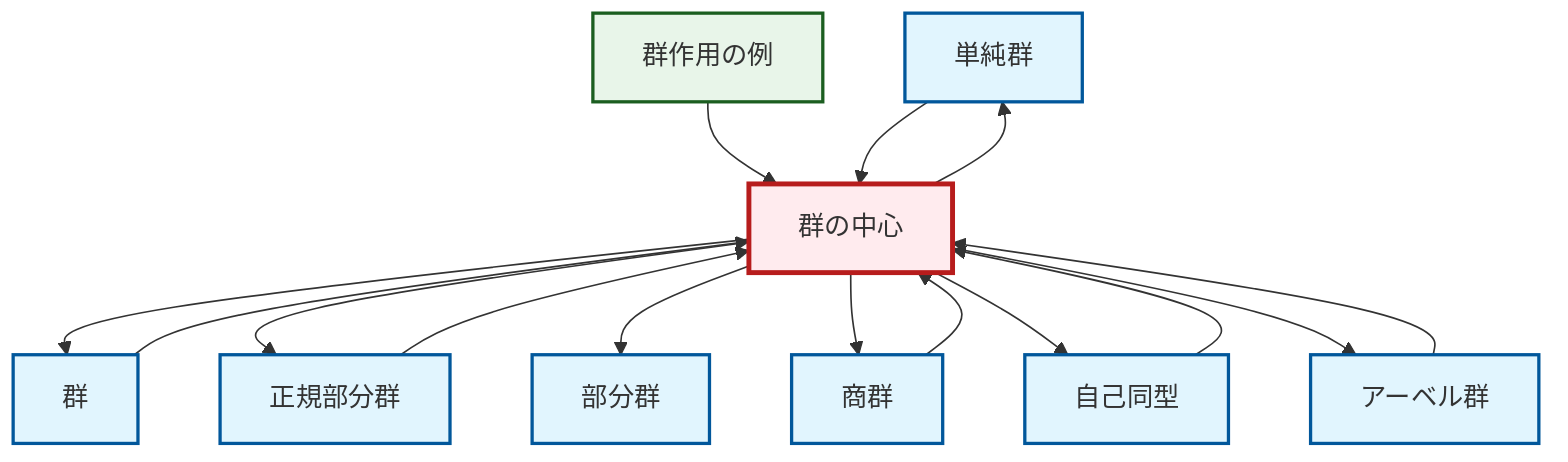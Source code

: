 graph TD
    classDef definition fill:#e1f5fe,stroke:#01579b,stroke-width:2px
    classDef theorem fill:#f3e5f5,stroke:#4a148c,stroke-width:2px
    classDef axiom fill:#fff3e0,stroke:#e65100,stroke-width:2px
    classDef example fill:#e8f5e9,stroke:#1b5e20,stroke-width:2px
    classDef current fill:#ffebee,stroke:#b71c1c,stroke-width:3px
    def-simple-group["単純群"]:::definition
    def-automorphism["自己同型"]:::definition
    def-group["群"]:::definition
    def-quotient-group["商群"]:::definition
    ex-group-action-examples["群作用の例"]:::example
    def-abelian-group["アーベル群"]:::definition
    def-center-of-group["群の中心"]:::definition
    def-subgroup["部分群"]:::definition
    def-normal-subgroup["正規部分群"]:::definition
    def-quotient-group --> def-center-of-group
    def-center-of-group --> def-group
    def-center-of-group --> def-normal-subgroup
    def-automorphism --> def-center-of-group
    ex-group-action-examples --> def-center-of-group
    def-center-of-group --> def-subgroup
    def-center-of-group --> def-quotient-group
    def-center-of-group --> def-simple-group
    def-center-of-group --> def-automorphism
    def-simple-group --> def-center-of-group
    def-abelian-group --> def-center-of-group
    def-normal-subgroup --> def-center-of-group
    def-group --> def-center-of-group
    def-center-of-group --> def-abelian-group
    class def-center-of-group current